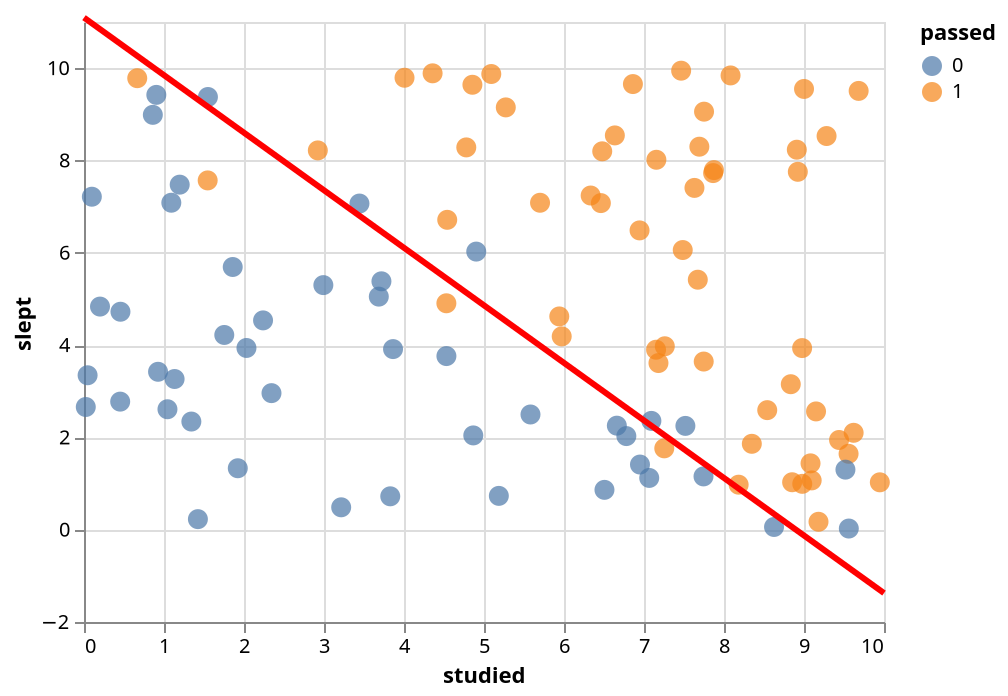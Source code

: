 {
  "config": {
    "view": {
      "continuousWidth": 400,
      "continuousHeight": 300
    }
  },
  "layer": [
    {
      "data": {
        "name": "data-5eed0fea83899010d33b09a2be62e0ca"
      },
      "mark": {
        "type": "point",
        "filled": true,
        "size": 100
      },
      "encoding": {
        "color": {
          "type": "nominal",
          "field": "passed"
        },
        "x": {
          "type": "quantitative",
          "field": "studied"
        },
        "y": {
          "type": "quantitative",
          "field": "slept",
          "scale": {
            "domain": [
              0,
              11
            ]
          }
        }
      }
    },
    {
      "data": {
        "name": "data-bb5172237ad36a40125106b15e8ca274"
      },
      "mark": {
        "type": "line",
        "color": "red",
        "size": 3
      },
      "encoding": {
        "x": {
          "type": "quantitative",
          "field": "x",
          "title": "studied"
        },
        "y": {
          "type": "quantitative",
          "field": "y",
          "scale": {
            "domain": [
              -2,
              10
            ]
          },
          "title": "slept"
        }
      }
    }
  ],
  "$schema": "https://vega.github.io/schema/vega-lite/v5.json",
  "datasets": {
    "data-5eed0fea83899010d33b09a2be62e0ca": [
      {
        "studied": 4.855064242146909,
        "slept": 9.639961565844713,
        "passed": 1
      },
      {
        "studied": 8.625439759343863,
        "slept": 0.0589265301823616,
        "passed": 0
      },
      {
        "studied": 3.828191538341344,
        "slept": 0.7231992343440653,
        "passed": 0
      },
      {
        "studied": 7.150954836979508,
        "slept": 3.8994204159826036,
        "passed": 1
      },
      {
        "studied": 6.47790044080466,
        "slept": 8.198180547915399,
        "passed": 1
      },
      {
        "studied": 1.9222695007920263,
        "slept": 1.33142726495862,
        "passed": 0
      },
      {
        "studied": 8.978215889073907,
        "slept": 0.9934375109151004,
        "passed": 1
      },
      {
        "studied": 6.63560307584703,
        "slept": 8.54280267842114,
        "passed": 1
      },
      {
        "studied": 7.672358951531351,
        "slept": 5.416399794630705,
        "passed": 1
      },
      {
        "studied": 4.866015333682299,
        "slept": 2.0426712930202484,
        "passed": 0
      },
      {
        "studied": 6.861404967494309,
        "slept": 9.655309715308247,
        "passed": 1
      },
      {
        "studied": 8.540421323850753,
        "slept": 2.590374229475856,
        "passed": 1
      },
      {
        "studied": 3.7178806541487575,
        "slept": 5.381662114523351,
        "passed": 0
      },
      {
        "studied": 9.18129712343216,
        "slept": 0.1714746467769146,
        "passed": 1
      },
      {
        "studied": 9.560140022076666,
        "slept": 0.02494648564606905,
        "passed": 0
      },
      {
        "studied": 5.97136947326362,
        "slept": 4.188301870599389,
        "passed": 1
      },
      {
        "studied": 9.438202693127096,
        "slept": 1.943812440149486,
        "passed": 1
      },
      {
        "studied": 4.357551019638777,
        "slept": 9.887983314692974,
        "passed": 1
      },
      {
        "studied": 4.540331964381039,
        "slept": 6.713873357512057,
        "passed": 1
      },
      {
        "studied": 1.5491016302257776,
        "slept": 9.375132163986564,
        "passed": 0
      },
      {
        "studied": 8.081973711960018,
        "slept": 9.842206812463699,
        "passed": 1
      },
      {
        "studied": 9.620465002954006,
        "slept": 2.0993275381624694,
        "passed": 1
      },
      {
        "studied": 8.834770978428422,
        "slept": 3.1522041233256455,
        "passed": 1
      },
      {
        "studied": 1.753448536619544,
        "slept": 4.219242604449392,
        "passed": 0
      },
      {
        "studied": 1.0432128375396132,
        "slept": 2.6097651151940227,
        "passed": 0
      },
      {
        "studied": 1.1963831819593906,
        "slept": 7.4757448583841315,
        "passed": 0
      },
      {
        "studied": 8.910069880075753,
        "slept": 8.232927941717206,
        "passed": 1
      },
      {
        "studied": 4.529618741944432,
        "slept": 4.905511541292071,
        "passed": 1
      },
      {
        "studied": 1.8591124145314095,
        "slept": 5.691867559216917,
        "passed": 0
      },
      {
        "studied": 9.55717884004116,
        "slept": 1.6446719132363796,
        "passed": 1
      },
      {
        "studied": 7.154701226390897,
        "slept": 8.014790196903052,
        "passed": 1
      },
      {
        "studied": 2.343618525192141,
        "slept": 2.9587068501859903,
        "passed": 0
      },
      {
        "studied": 2.922684489749372,
        "slept": 8.217594916932285,
        "passed": 1
      },
      {
        "studied": 6.333096232265234,
        "slept": 7.240304984152317,
        "passed": 1
      },
      {
        "studied": 0.9256281750276684,
        "slept": 3.42126710806042,
        "passed": 0
      },
      {
        "studied": 7.874390566721559,
        "slept": 7.791093355044722,
        "passed": 1
      },
      {
        "studied": 8.347751046530902,
        "slept": 1.8608125066384675,
        "passed": 1
      },
      {
        "studied": 5.581061132252216,
        "slept": 2.4961292929947376,
        "passed": 0
      },
      {
        "studied": 5.09102909360081,
        "slept": 9.873134088702502,
        "passed": 1
      },
      {
        "studied": 4.530171370133758,
        "slept": 3.7617589998990297,
        "passed": 0
      },
      {
        "studied": 1.4237779891118407,
        "slept": 0.2285979269072413,
        "passed": 0
      },
      {
        "studied": 9.0959601290524,
        "slept": 1.0679170489311218,
        "passed": 1
      },
      {
        "studied": 4.006615919061005,
        "slept": 9.792127856053412,
        "passed": 1
      },
      {
        "studied": 8.976567434147,
        "slept": 3.9351597707718606,
        "passed": 1
      },
      {
        "studied": 0.09805287700146435,
        "slept": 7.214512540958823,
        "passed": 0
      },
      {
        "studied": 0.4523886740207672,
        "slept": 2.7746942453086376,
        "passed": 0
      },
      {
        "studied": 3.863046267069876,
        "slept": 3.9132022904232144,
        "passed": 0
      },
      {
        "studied": 7.863850174471736,
        "slept": 7.726383367553353,
        "passed": 1
      },
      {
        "studied": 8.922706409357488,
        "slept": 7.754216711036863,
        "passed": 1
      },
      {
        "studied": 7.464367877691984,
        "slept": 9.945176206529139,
        "passed": 1
      },
      {
        "studied": 1.3419292913749814,
        "slept": 2.3428780445829034,
        "passed": 0
      },
      {
        "studied": 5.940969595685601,
        "slept": 4.6206316258758315,
        "passed": 1
      },
      {
        "studied": 0.9040776593610644,
        "slept": 9.420928782783449,
        "passed": 0
      },
      {
        "studied": 7.750530056655407,
        "slept": 9.057171884924173,
        "passed": 1
      },
      {
        "studied": 9.517925293184817,
        "slept": 1.3011859031394124,
        "passed": 0
      },
      {
        "studied": 7.7437867131084195,
        "slept": 1.1544216889888048,
        "passed": 0
      },
      {
        "studied": 7.691923058591782,
        "slept": 8.298227819614112,
        "passed": 1
      },
      {
        "studied": 7.092273030430079,
        "slept": 2.3574569076299667,
        "passed": 0
      },
      {
        "studied": 6.944439080543816,
        "slept": 6.484703891910613,
        "passed": 1
      },
      {
        "studied": 0.045024724677205086,
        "slept": 3.346005929633975,
        "passed": 0
      },
      {
        "studied": 1.5459691314026711,
        "slept": 7.567700087092816,
        "passed": 1
      },
      {
        "studied": 5.272383168339728,
        "slept": 9.149615373462439,
        "passed": 1
      },
      {
        "studied": 0.8604070777073503,
        "slept": 8.988188137300313,
        "passed": 0
      },
      {
        "studied": 7.253438932821154,
        "slept": 1.762510621920228,
        "passed": 1
      },
      {
        "studied": 7.517308979295193,
        "slept": 2.2489292873069644,
        "passed": 0
      },
      {
        "studied": 9.081627186387776,
        "slept": 1.4373503997921944,
        "passed": 1
      },
      {
        "studied": 0.4556781845167279,
        "slept": 4.722297475673257,
        "passed": 0
      },
      {
        "studied": 6.949705416336656,
        "slept": 1.4112933631986382,
        "passed": 0
      },
      {
        "studied": 9.282142515294252,
        "slept": 8.529330543242395,
        "passed": 1
      },
      {
        "studied": 7.180812694132327,
        "slept": 3.610763419419527,
        "passed": 1
      },
      {
        "studied": 1.1324883857741952,
        "slept": 3.264911812730133,
        "passed": 0
      },
      {
        "studied": 7.7465284522622815,
        "slept": 3.6430192459374666,
        "passed": 1
      },
      {
        "studied": 7.06536044832319,
        "slept": 1.1213281331583858,
        "passed": 0
      },
      {
        "studied": 6.505817491561174,
        "slept": 0.8631022274494171,
        "passed": 0
      },
      {
        "studied": 5.700529110617936,
        "slept": 7.083544232882559,
        "passed": 1
      },
      {
        "studied": 6.660466687753797,
        "slept": 2.253955779597163,
        "passed": 0
      },
      {
        "studied": 1.0914720175787809,
        "slept": 7.084376974962652,
        "passed": 0
      },
      {
        "studied": 4.903087615966797,
        "slept": 6.0254777781665325,
        "passed": 0
      },
      {
        "studied": 3.4431093418970704,
        "slept": 7.066346858628094,
        "passed": 0
      },
      {
        "studied": 8.182978061959147,
        "slept": 0.9749865625053644,
        "passed": 1
      },
      {
        "studied": 9.00037647690624,
        "slept": 9.549327860586343,
        "passed": 1
      },
      {
        "studied": 9.683104138821363,
        "slept": 9.507049731910227,
        "passed": 1
      },
      {
        "studied": 2.991911475546658,
        "slept": 5.299210459925233,
        "passed": 0
      },
      {
        "studied": 2.238183477893472,
        "slept": 4.534843703731895,
        "passed": 0
      },
      {
        "studied": 0.6654783291742206,
        "slept": 9.782636440359058,
        "passed": 1
      },
      {
        "studied": 6.77931871265173,
        "slept": 2.0281807519495487,
        "passed": 0
      },
      {
        "studied": 9.947840929962695,
        "slept": 1.0264578135684133,
        "passed": 1
      },
      {
        "studied": 3.2148492243140936,
        "slept": 0.4850589949637651,
        "passed": 0
      },
      {
        "studied": 8.85164631064981,
        "slept": 1.0279159573838117,
        "passed": 1
      },
      {
        "studied": 0.20005786791443825,
        "slept": 4.834059551358222,
        "passed": 0
      },
      {
        "studied": 5.185469505377114,
        "slept": 0.7326308125630021,
        "passed": 0
      },
      {
        "studied": 7.260088147595523,
        "slept": 3.974133832380176,
        "passed": 1
      },
      {
        "studied": 9.150516125373542,
        "slept": 2.5623337319120765,
        "passed": 1
      },
      {
        "studied": 6.46089605987072,
        "slept": 7.0762926898896685,
        "passed": 1
      },
      {
        "studied": 4.778572493232787,
        "slept": 8.28287132550031,
        "passed": 1
      },
      {
        "studied": 0.022279573604464527,
        "slept": 2.658427888527513,
        "passed": 0
      },
      {
        "studied": 7.630636929534375,
        "slept": 7.405351395718753,
        "passed": 1
      },
      {
        "studied": 3.684997465461493,
        "slept": 5.049965120851994,
        "passed": 0
      },
      {
        "studied": 7.484259535558522,
        "slept": 6.0593958059325805,
        "passed": 1
      },
      {
        "studied": 2.0307079795747995,
        "slept": 3.9372665341943502,
        "passed": 0
      }
    ],
    "data-bb5172237ad36a40125106b15e8ca274": [
      {
        "x": 0.0,
        "y": 11.094411984469849
      },
      {
        "x": 0.10101010101010101,
        "y": 10.968473609363668
      },
      {
        "x": 0.20202020202020202,
        "y": 10.84253523425749
      },
      {
        "x": 0.30303030303030304,
        "y": 10.71659685915131
      },
      {
        "x": 0.40404040404040403,
        "y": 10.590658484045129
      },
      {
        "x": 0.5050505050505051,
        "y": 10.46472010893895
      },
      {
        "x": 0.6060606060606061,
        "y": 10.33878173383277
      },
      {
        "x": 0.7070707070707071,
        "y": 10.21284335872659
      },
      {
        "x": 0.8080808080808081,
        "y": 10.08690498362041
      },
      {
        "x": 0.9090909090909091,
        "y": 9.96096660851423
      },
      {
        "x": 1.0101010101010102,
        "y": 9.83502823340805
      },
      {
        "x": 1.1111111111111112,
        "y": 9.709089858301871
      },
      {
        "x": 1.2121212121212122,
        "y": 9.58315148319569
      },
      {
        "x": 1.3131313131313131,
        "y": 9.45721310808951
      },
      {
        "x": 1.4141414141414141,
        "y": 9.331274732983331
      },
      {
        "x": 1.5151515151515151,
        "y": 9.205336357877151
      },
      {
        "x": 1.6161616161616161,
        "y": 9.07939798277097
      },
      {
        "x": 1.7171717171717171,
        "y": 8.95345960766479
      },
      {
        "x": 1.8181818181818181,
        "y": 8.827521232558611
      },
      {
        "x": 1.9191919191919191,
        "y": 8.701582857452431
      },
      {
        "x": 2.0202020202020203,
        "y": 8.575644482346252
      },
      {
        "x": 2.121212121212121,
        "y": 8.449706107240072
      },
      {
        "x": 2.2222222222222223,
        "y": 8.323767732133891
      },
      {
        "x": 2.323232323232323,
        "y": 8.197829357027713
      },
      {
        "x": 2.4242424242424243,
        "y": 8.071890981921532
      },
      {
        "x": 2.525252525252525,
        "y": 7.945952606815352
      },
      {
        "x": 2.6262626262626263,
        "y": 7.820014231709172
      },
      {
        "x": 2.727272727272727,
        "y": 7.694075856602993
      },
      {
        "x": 2.8282828282828283,
        "y": 7.568137481496812
      },
      {
        "x": 2.929292929292929,
        "y": 7.442199106390634
      },
      {
        "x": 3.0303030303030303,
        "y": 7.316260731284453
      },
      {
        "x": 3.131313131313131,
        "y": 7.190322356178273
      },
      {
        "x": 3.2323232323232323,
        "y": 7.064383981072093
      },
      {
        "x": 3.3333333333333335,
        "y": 6.938445605965913
      },
      {
        "x": 3.4343434343434343,
        "y": 6.812507230859733
      },
      {
        "x": 3.5353535353535355,
        "y": 6.686568855753554
      },
      {
        "x": 3.6363636363636362,
        "y": 6.560630480647374
      },
      {
        "x": 3.7373737373737375,
        "y": 6.434692105541194
      },
      {
        "x": 3.8383838383838382,
        "y": 6.308753730435014
      },
      {
        "x": 3.9393939393939394,
        "y": 6.1828153553288345
      },
      {
        "x": 4.040404040404041,
        "y": 6.056876980222654
      },
      {
        "x": 4.141414141414141,
        "y": 5.930938605116475
      },
      {
        "x": 4.242424242424242,
        "y": 5.805000230010295
      },
      {
        "x": 4.343434343434343,
        "y": 5.6790618549041145
      },
      {
        "x": 4.444444444444445,
        "y": 5.553123479797935
      },
      {
        "x": 4.545454545454545,
        "y": 5.427185104691755
      },
      {
        "x": 4.646464646464646,
        "y": 5.301246729585576
      },
      {
        "x": 4.747474747474747,
        "y": 5.175308354479395
      },
      {
        "x": 4.848484848484849,
        "y": 5.049369979373215
      },
      {
        "x": 4.94949494949495,
        "y": 4.923431604267035
      },
      {
        "x": 5.05050505050505,
        "y": 4.797493229160856
      },
      {
        "x": 5.151515151515151,
        "y": 4.671554854054676
      },
      {
        "x": 5.252525252525253,
        "y": 4.545616478948496
      },
      {
        "x": 5.353535353535354,
        "y": 4.419678103842315
      },
      {
        "x": 5.454545454545454,
        "y": 4.293739728736137
      },
      {
        "x": 5.555555555555555,
        "y": 4.167801353629956
      },
      {
        "x": 5.656565656565657,
        "y": 4.041862978523777
      },
      {
        "x": 5.757575757575758,
        "y": 3.9159246034175963
      },
      {
        "x": 5.858585858585858,
        "y": 3.7899862283114176
      },
      {
        "x": 5.959595959595959,
        "y": 3.664047853205237
      },
      {
        "x": 6.0606060606060606,
        "y": 3.5381094780990567
      },
      {
        "x": 6.161616161616162,
        "y": 3.412171102992877
      },
      {
        "x": 6.262626262626262,
        "y": 3.2862327278866976
      },
      {
        "x": 6.363636363636363,
        "y": 3.160294352780518
      },
      {
        "x": 6.4646464646464645,
        "y": 3.0343559776743376
      },
      {
        "x": 6.565656565656566,
        "y": 2.908417602568157
      },
      {
        "x": 6.666666666666667,
        "y": 2.7824792274619767
      },
      {
        "x": 6.767676767676767,
        "y": 2.656540852355798
      },
      {
        "x": 6.8686868686868685,
        "y": 2.5306024772496176
      },
      {
        "x": 6.96969696969697,
        "y": 2.404664102143439
      },
      {
        "x": 7.070707070707071,
        "y": 2.2787257270372585
      },
      {
        "x": 7.171717171717171,
        "y": 2.15278735193108
      },
      {
        "x": 7.2727272727272725,
        "y": 2.0268489768248994
      },
      {
        "x": 7.373737373737374,
        "y": 1.900910601718719
      },
      {
        "x": 7.474747474747475,
        "y": 1.7749722266125385
      },
      {
        "x": 7.575757575757575,
        "y": 1.6490338515063598
      },
      {
        "x": 7.6767676767676765,
        "y": 1.5230954764001794
      },
      {
        "x": 7.777777777777778,
        "y": 1.397157101293999
      },
      {
        "x": 7.878787878787879,
        "y": 1.2712187261878203
      },
      {
        "x": 7.979797979797979,
        "y": 1.1452803510816398
      },
      {
        "x": 8.080808080808081,
        "y": 1.0193419759754594
      },
      {
        "x": 8.181818181818182,
        "y": 0.8934036008692807
      },
      {
        "x": 8.282828282828282,
        "y": 0.767465225763102
      },
      {
        "x": 8.383838383838384,
        "y": 0.6415268506569198
      },
      {
        "x": 8.484848484848484,
        "y": 0.5155884755507412
      },
      {
        "x": 8.585858585858587,
        "y": 0.38965010044455894
      },
      {
        "x": 8.686868686868687,
        "y": 0.2637117253383803
      },
      {
        "x": 8.787878787878787,
        "y": 0.1377733502322016
      },
      {
        "x": 8.88888888888889,
        "y": 0.011834975126021163
      },
      {
        "x": 8.98989898989899,
        "y": -0.11410339998015928
      },
      {
        "x": 9.09090909090909,
        "y": -0.24004177508633795
      },
      {
        "x": 9.191919191919192,
        "y": -0.3659801501925184
      },
      {
        "x": 9.292929292929292,
        "y": -0.49191852529869706
      },
      {
        "x": 9.393939393939394,
        "y": -0.6178569004048793
      },
      {
        "x": 9.494949494949495,
        "y": -0.743795275511058
      },
      {
        "x": 9.595959595959595,
        "y": -0.8697336506172366
      },
      {
        "x": 9.696969696969697,
        "y": -0.9956720257234188
      },
      {
        "x": 9.797979797979798,
        "y": -1.1216104008295975
      },
      {
        "x": 9.8989898989899,
        "y": -1.247548775935778
      },
      {
        "x": 10.0,
        "y": -1.3734871510419584
      }
    ]
  }
}